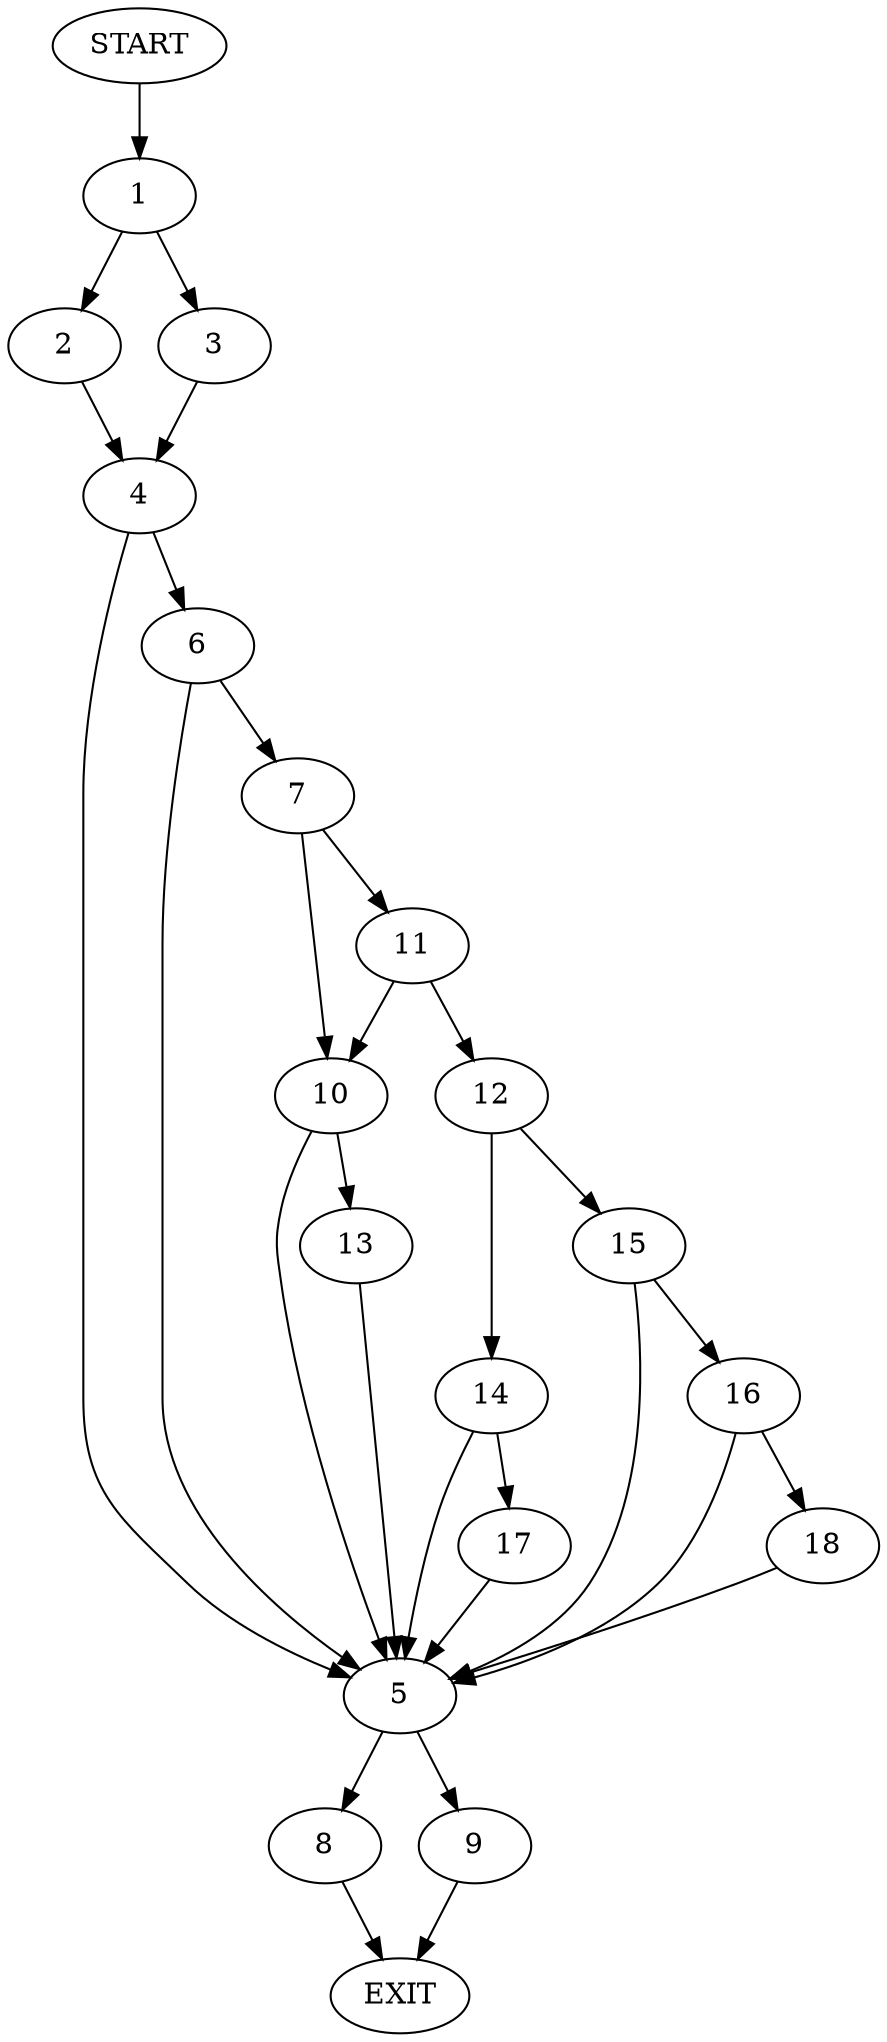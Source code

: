 digraph {
0 [label="START"]
19 [label="EXIT"]
0 -> 1
1 -> 2
1 -> 3
2 -> 4
3 -> 4
4 -> 5
4 -> 6
6 -> 7
6 -> 5
5 -> 8
5 -> 9
7 -> 10
7 -> 11
11 -> 10
11 -> 12
10 -> 5
10 -> 13
12 -> 14
12 -> 15
13 -> 5
15 -> 16
15 -> 5
14 -> 5
14 -> 17
17 -> 5
16 -> 18
16 -> 5
18 -> 5
8 -> 19
9 -> 19
}
